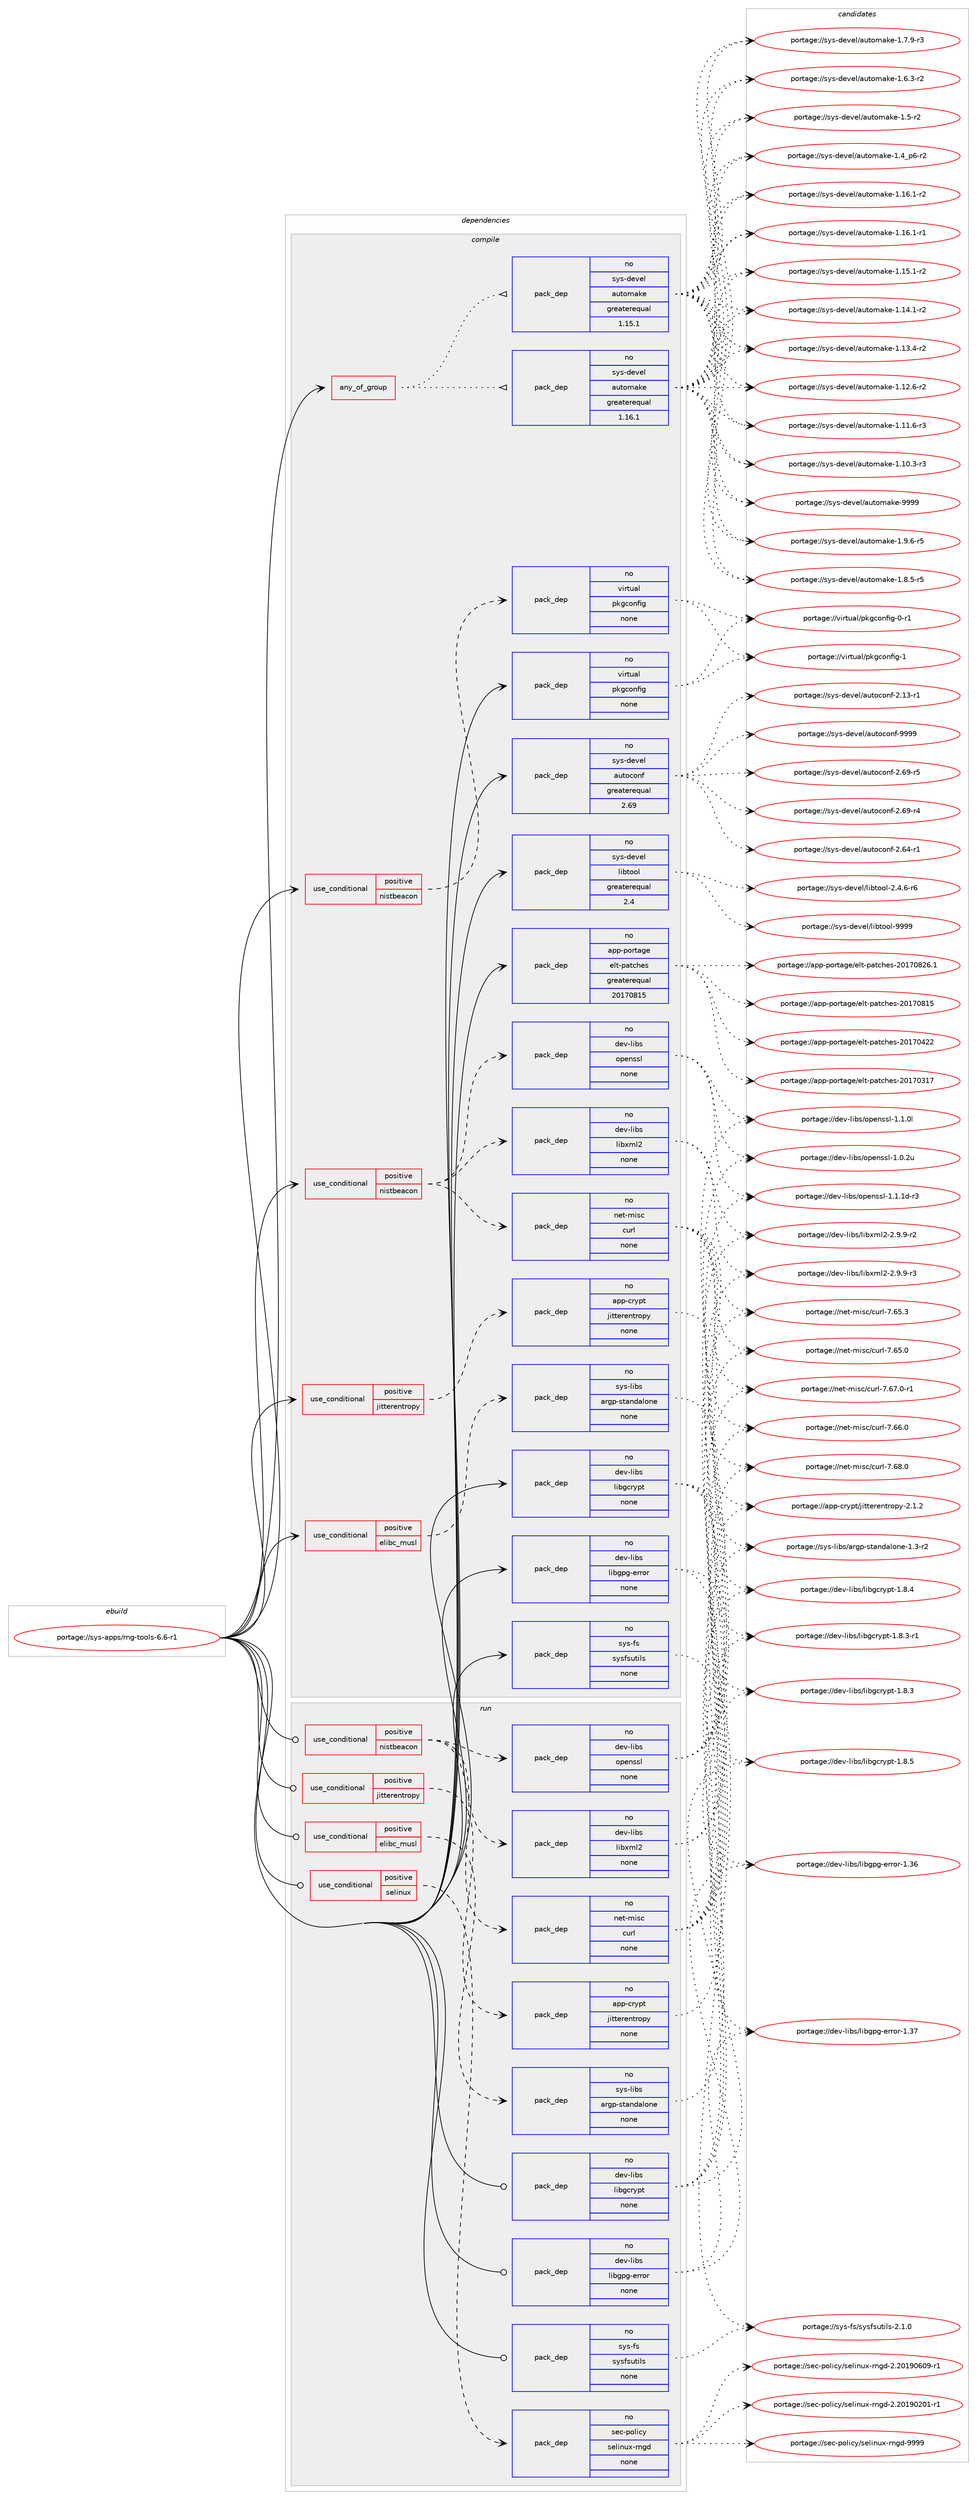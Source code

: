 digraph prolog {

# *************
# Graph options
# *************

newrank=true;
concentrate=true;
compound=true;
graph [rankdir=LR,fontname=Helvetica,fontsize=10,ranksep=1.5];#, ranksep=2.5, nodesep=0.2];
edge  [arrowhead=vee];
node  [fontname=Helvetica,fontsize=10];

# **********
# The ebuild
# **********

subgraph cluster_leftcol {
color=gray;
rank=same;
label=<<i>ebuild</i>>;
id [label="portage://sys-apps/rng-tools-6.6-r1", color=red, width=4, href="../sys-apps/rng-tools-6.6-r1.svg"];
}

# ****************
# The dependencies
# ****************

subgraph cluster_midcol {
color=gray;
label=<<i>dependencies</i>>;
subgraph cluster_compile {
fillcolor="#eeeeee";
style=filled;
label=<<i>compile</i>>;
subgraph any880 {
dependency37834 [label=<<TABLE BORDER="0" CELLBORDER="1" CELLSPACING="0" CELLPADDING="4"><TR><TD CELLPADDING="10">any_of_group</TD></TR></TABLE>>, shape=none, color=red];subgraph pack29173 {
dependency37835 [label=<<TABLE BORDER="0" CELLBORDER="1" CELLSPACING="0" CELLPADDING="4" WIDTH="220"><TR><TD ROWSPAN="6" CELLPADDING="30">pack_dep</TD></TR><TR><TD WIDTH="110">no</TD></TR><TR><TD>sys-devel</TD></TR><TR><TD>automake</TD></TR><TR><TD>greaterequal</TD></TR><TR><TD>1.16.1</TD></TR></TABLE>>, shape=none, color=blue];
}
dependency37834:e -> dependency37835:w [weight=20,style="dotted",arrowhead="oinv"];
subgraph pack29174 {
dependency37836 [label=<<TABLE BORDER="0" CELLBORDER="1" CELLSPACING="0" CELLPADDING="4" WIDTH="220"><TR><TD ROWSPAN="6" CELLPADDING="30">pack_dep</TD></TR><TR><TD WIDTH="110">no</TD></TR><TR><TD>sys-devel</TD></TR><TR><TD>automake</TD></TR><TR><TD>greaterequal</TD></TR><TR><TD>1.15.1</TD></TR></TABLE>>, shape=none, color=blue];
}
dependency37834:e -> dependency37836:w [weight=20,style="dotted",arrowhead="oinv"];
}
id:e -> dependency37834:w [weight=20,style="solid",arrowhead="vee"];
subgraph cond7738 {
dependency37837 [label=<<TABLE BORDER="0" CELLBORDER="1" CELLSPACING="0" CELLPADDING="4"><TR><TD ROWSPAN="3" CELLPADDING="10">use_conditional</TD></TR><TR><TD>positive</TD></TR><TR><TD>elibc_musl</TD></TR></TABLE>>, shape=none, color=red];
subgraph pack29175 {
dependency37838 [label=<<TABLE BORDER="0" CELLBORDER="1" CELLSPACING="0" CELLPADDING="4" WIDTH="220"><TR><TD ROWSPAN="6" CELLPADDING="30">pack_dep</TD></TR><TR><TD WIDTH="110">no</TD></TR><TR><TD>sys-libs</TD></TR><TR><TD>argp-standalone</TD></TR><TR><TD>none</TD></TR><TR><TD></TD></TR></TABLE>>, shape=none, color=blue];
}
dependency37837:e -> dependency37838:w [weight=20,style="dashed",arrowhead="vee"];
}
id:e -> dependency37837:w [weight=20,style="solid",arrowhead="vee"];
subgraph cond7739 {
dependency37839 [label=<<TABLE BORDER="0" CELLBORDER="1" CELLSPACING="0" CELLPADDING="4"><TR><TD ROWSPAN="3" CELLPADDING="10">use_conditional</TD></TR><TR><TD>positive</TD></TR><TR><TD>jitterentropy</TD></TR></TABLE>>, shape=none, color=red];
subgraph pack29176 {
dependency37840 [label=<<TABLE BORDER="0" CELLBORDER="1" CELLSPACING="0" CELLPADDING="4" WIDTH="220"><TR><TD ROWSPAN="6" CELLPADDING="30">pack_dep</TD></TR><TR><TD WIDTH="110">no</TD></TR><TR><TD>app-crypt</TD></TR><TR><TD>jitterentropy</TD></TR><TR><TD>none</TD></TR><TR><TD></TD></TR></TABLE>>, shape=none, color=blue];
}
dependency37839:e -> dependency37840:w [weight=20,style="dashed",arrowhead="vee"];
}
id:e -> dependency37839:w [weight=20,style="solid",arrowhead="vee"];
subgraph cond7740 {
dependency37841 [label=<<TABLE BORDER="0" CELLBORDER="1" CELLSPACING="0" CELLPADDING="4"><TR><TD ROWSPAN="3" CELLPADDING="10">use_conditional</TD></TR><TR><TD>positive</TD></TR><TR><TD>nistbeacon</TD></TR></TABLE>>, shape=none, color=red];
subgraph pack29177 {
dependency37842 [label=<<TABLE BORDER="0" CELLBORDER="1" CELLSPACING="0" CELLPADDING="4" WIDTH="220"><TR><TD ROWSPAN="6" CELLPADDING="30">pack_dep</TD></TR><TR><TD WIDTH="110">no</TD></TR><TR><TD>net-misc</TD></TR><TR><TD>curl</TD></TR><TR><TD>none</TD></TR><TR><TD></TD></TR></TABLE>>, shape=none, color=blue];
}
dependency37841:e -> dependency37842:w [weight=20,style="dashed",arrowhead="vee"];
subgraph pack29178 {
dependency37843 [label=<<TABLE BORDER="0" CELLBORDER="1" CELLSPACING="0" CELLPADDING="4" WIDTH="220"><TR><TD ROWSPAN="6" CELLPADDING="30">pack_dep</TD></TR><TR><TD WIDTH="110">no</TD></TR><TR><TD>dev-libs</TD></TR><TR><TD>libxml2</TD></TR><TR><TD>none</TD></TR><TR><TD></TD></TR></TABLE>>, shape=none, color=blue];
}
dependency37841:e -> dependency37843:w [weight=20,style="dashed",arrowhead="vee"];
subgraph pack29179 {
dependency37844 [label=<<TABLE BORDER="0" CELLBORDER="1" CELLSPACING="0" CELLPADDING="4" WIDTH="220"><TR><TD ROWSPAN="6" CELLPADDING="30">pack_dep</TD></TR><TR><TD WIDTH="110">no</TD></TR><TR><TD>dev-libs</TD></TR><TR><TD>openssl</TD></TR><TR><TD>none</TD></TR><TR><TD></TD></TR></TABLE>>, shape=none, color=blue];
}
dependency37841:e -> dependency37844:w [weight=20,style="dashed",arrowhead="vee"];
}
id:e -> dependency37841:w [weight=20,style="solid",arrowhead="vee"];
subgraph cond7741 {
dependency37845 [label=<<TABLE BORDER="0" CELLBORDER="1" CELLSPACING="0" CELLPADDING="4"><TR><TD ROWSPAN="3" CELLPADDING="10">use_conditional</TD></TR><TR><TD>positive</TD></TR><TR><TD>nistbeacon</TD></TR></TABLE>>, shape=none, color=red];
subgraph pack29180 {
dependency37846 [label=<<TABLE BORDER="0" CELLBORDER="1" CELLSPACING="0" CELLPADDING="4" WIDTH="220"><TR><TD ROWSPAN="6" CELLPADDING="30">pack_dep</TD></TR><TR><TD WIDTH="110">no</TD></TR><TR><TD>virtual</TD></TR><TR><TD>pkgconfig</TD></TR><TR><TD>none</TD></TR><TR><TD></TD></TR></TABLE>>, shape=none, color=blue];
}
dependency37845:e -> dependency37846:w [weight=20,style="dashed",arrowhead="vee"];
}
id:e -> dependency37845:w [weight=20,style="solid",arrowhead="vee"];
subgraph pack29181 {
dependency37847 [label=<<TABLE BORDER="0" CELLBORDER="1" CELLSPACING="0" CELLPADDING="4" WIDTH="220"><TR><TD ROWSPAN="6" CELLPADDING="30">pack_dep</TD></TR><TR><TD WIDTH="110">no</TD></TR><TR><TD>app-portage</TD></TR><TR><TD>elt-patches</TD></TR><TR><TD>greaterequal</TD></TR><TR><TD>20170815</TD></TR></TABLE>>, shape=none, color=blue];
}
id:e -> dependency37847:w [weight=20,style="solid",arrowhead="vee"];
subgraph pack29182 {
dependency37848 [label=<<TABLE BORDER="0" CELLBORDER="1" CELLSPACING="0" CELLPADDING="4" WIDTH="220"><TR><TD ROWSPAN="6" CELLPADDING="30">pack_dep</TD></TR><TR><TD WIDTH="110">no</TD></TR><TR><TD>dev-libs</TD></TR><TR><TD>libgcrypt</TD></TR><TR><TD>none</TD></TR><TR><TD></TD></TR></TABLE>>, shape=none, color=blue];
}
id:e -> dependency37848:w [weight=20,style="solid",arrowhead="vee"];
subgraph pack29183 {
dependency37849 [label=<<TABLE BORDER="0" CELLBORDER="1" CELLSPACING="0" CELLPADDING="4" WIDTH="220"><TR><TD ROWSPAN="6" CELLPADDING="30">pack_dep</TD></TR><TR><TD WIDTH="110">no</TD></TR><TR><TD>dev-libs</TD></TR><TR><TD>libgpg-error</TD></TR><TR><TD>none</TD></TR><TR><TD></TD></TR></TABLE>>, shape=none, color=blue];
}
id:e -> dependency37849:w [weight=20,style="solid",arrowhead="vee"];
subgraph pack29184 {
dependency37850 [label=<<TABLE BORDER="0" CELLBORDER="1" CELLSPACING="0" CELLPADDING="4" WIDTH="220"><TR><TD ROWSPAN="6" CELLPADDING="30">pack_dep</TD></TR><TR><TD WIDTH="110">no</TD></TR><TR><TD>sys-devel</TD></TR><TR><TD>autoconf</TD></TR><TR><TD>greaterequal</TD></TR><TR><TD>2.69</TD></TR></TABLE>>, shape=none, color=blue];
}
id:e -> dependency37850:w [weight=20,style="solid",arrowhead="vee"];
subgraph pack29185 {
dependency37851 [label=<<TABLE BORDER="0" CELLBORDER="1" CELLSPACING="0" CELLPADDING="4" WIDTH="220"><TR><TD ROWSPAN="6" CELLPADDING="30">pack_dep</TD></TR><TR><TD WIDTH="110">no</TD></TR><TR><TD>sys-devel</TD></TR><TR><TD>libtool</TD></TR><TR><TD>greaterequal</TD></TR><TR><TD>2.4</TD></TR></TABLE>>, shape=none, color=blue];
}
id:e -> dependency37851:w [weight=20,style="solid",arrowhead="vee"];
subgraph pack29186 {
dependency37852 [label=<<TABLE BORDER="0" CELLBORDER="1" CELLSPACING="0" CELLPADDING="4" WIDTH="220"><TR><TD ROWSPAN="6" CELLPADDING="30">pack_dep</TD></TR><TR><TD WIDTH="110">no</TD></TR><TR><TD>sys-fs</TD></TR><TR><TD>sysfsutils</TD></TR><TR><TD>none</TD></TR><TR><TD></TD></TR></TABLE>>, shape=none, color=blue];
}
id:e -> dependency37852:w [weight=20,style="solid",arrowhead="vee"];
subgraph pack29187 {
dependency37853 [label=<<TABLE BORDER="0" CELLBORDER="1" CELLSPACING="0" CELLPADDING="4" WIDTH="220"><TR><TD ROWSPAN="6" CELLPADDING="30">pack_dep</TD></TR><TR><TD WIDTH="110">no</TD></TR><TR><TD>virtual</TD></TR><TR><TD>pkgconfig</TD></TR><TR><TD>none</TD></TR><TR><TD></TD></TR></TABLE>>, shape=none, color=blue];
}
id:e -> dependency37853:w [weight=20,style="solid",arrowhead="vee"];
}
subgraph cluster_compileandrun {
fillcolor="#eeeeee";
style=filled;
label=<<i>compile and run</i>>;
}
subgraph cluster_run {
fillcolor="#eeeeee";
style=filled;
label=<<i>run</i>>;
subgraph cond7742 {
dependency37854 [label=<<TABLE BORDER="0" CELLBORDER="1" CELLSPACING="0" CELLPADDING="4"><TR><TD ROWSPAN="3" CELLPADDING="10">use_conditional</TD></TR><TR><TD>positive</TD></TR><TR><TD>elibc_musl</TD></TR></TABLE>>, shape=none, color=red];
subgraph pack29188 {
dependency37855 [label=<<TABLE BORDER="0" CELLBORDER="1" CELLSPACING="0" CELLPADDING="4" WIDTH="220"><TR><TD ROWSPAN="6" CELLPADDING="30">pack_dep</TD></TR><TR><TD WIDTH="110">no</TD></TR><TR><TD>sys-libs</TD></TR><TR><TD>argp-standalone</TD></TR><TR><TD>none</TD></TR><TR><TD></TD></TR></TABLE>>, shape=none, color=blue];
}
dependency37854:e -> dependency37855:w [weight=20,style="dashed",arrowhead="vee"];
}
id:e -> dependency37854:w [weight=20,style="solid",arrowhead="odot"];
subgraph cond7743 {
dependency37856 [label=<<TABLE BORDER="0" CELLBORDER="1" CELLSPACING="0" CELLPADDING="4"><TR><TD ROWSPAN="3" CELLPADDING="10">use_conditional</TD></TR><TR><TD>positive</TD></TR><TR><TD>jitterentropy</TD></TR></TABLE>>, shape=none, color=red];
subgraph pack29189 {
dependency37857 [label=<<TABLE BORDER="0" CELLBORDER="1" CELLSPACING="0" CELLPADDING="4" WIDTH="220"><TR><TD ROWSPAN="6" CELLPADDING="30">pack_dep</TD></TR><TR><TD WIDTH="110">no</TD></TR><TR><TD>app-crypt</TD></TR><TR><TD>jitterentropy</TD></TR><TR><TD>none</TD></TR><TR><TD></TD></TR></TABLE>>, shape=none, color=blue];
}
dependency37856:e -> dependency37857:w [weight=20,style="dashed",arrowhead="vee"];
}
id:e -> dependency37856:w [weight=20,style="solid",arrowhead="odot"];
subgraph cond7744 {
dependency37858 [label=<<TABLE BORDER="0" CELLBORDER="1" CELLSPACING="0" CELLPADDING="4"><TR><TD ROWSPAN="3" CELLPADDING="10">use_conditional</TD></TR><TR><TD>positive</TD></TR><TR><TD>nistbeacon</TD></TR></TABLE>>, shape=none, color=red];
subgraph pack29190 {
dependency37859 [label=<<TABLE BORDER="0" CELLBORDER="1" CELLSPACING="0" CELLPADDING="4" WIDTH="220"><TR><TD ROWSPAN="6" CELLPADDING="30">pack_dep</TD></TR><TR><TD WIDTH="110">no</TD></TR><TR><TD>net-misc</TD></TR><TR><TD>curl</TD></TR><TR><TD>none</TD></TR><TR><TD></TD></TR></TABLE>>, shape=none, color=blue];
}
dependency37858:e -> dependency37859:w [weight=20,style="dashed",arrowhead="vee"];
subgraph pack29191 {
dependency37860 [label=<<TABLE BORDER="0" CELLBORDER="1" CELLSPACING="0" CELLPADDING="4" WIDTH="220"><TR><TD ROWSPAN="6" CELLPADDING="30">pack_dep</TD></TR><TR><TD WIDTH="110">no</TD></TR><TR><TD>dev-libs</TD></TR><TR><TD>libxml2</TD></TR><TR><TD>none</TD></TR><TR><TD></TD></TR></TABLE>>, shape=none, color=blue];
}
dependency37858:e -> dependency37860:w [weight=20,style="dashed",arrowhead="vee"];
subgraph pack29192 {
dependency37861 [label=<<TABLE BORDER="0" CELLBORDER="1" CELLSPACING="0" CELLPADDING="4" WIDTH="220"><TR><TD ROWSPAN="6" CELLPADDING="30">pack_dep</TD></TR><TR><TD WIDTH="110">no</TD></TR><TR><TD>dev-libs</TD></TR><TR><TD>openssl</TD></TR><TR><TD>none</TD></TR><TR><TD></TD></TR></TABLE>>, shape=none, color=blue];
}
dependency37858:e -> dependency37861:w [weight=20,style="dashed",arrowhead="vee"];
}
id:e -> dependency37858:w [weight=20,style="solid",arrowhead="odot"];
subgraph cond7745 {
dependency37862 [label=<<TABLE BORDER="0" CELLBORDER="1" CELLSPACING="0" CELLPADDING="4"><TR><TD ROWSPAN="3" CELLPADDING="10">use_conditional</TD></TR><TR><TD>positive</TD></TR><TR><TD>selinux</TD></TR></TABLE>>, shape=none, color=red];
subgraph pack29193 {
dependency37863 [label=<<TABLE BORDER="0" CELLBORDER="1" CELLSPACING="0" CELLPADDING="4" WIDTH="220"><TR><TD ROWSPAN="6" CELLPADDING="30">pack_dep</TD></TR><TR><TD WIDTH="110">no</TD></TR><TR><TD>sec-policy</TD></TR><TR><TD>selinux-rngd</TD></TR><TR><TD>none</TD></TR><TR><TD></TD></TR></TABLE>>, shape=none, color=blue];
}
dependency37862:e -> dependency37863:w [weight=20,style="dashed",arrowhead="vee"];
}
id:e -> dependency37862:w [weight=20,style="solid",arrowhead="odot"];
subgraph pack29194 {
dependency37864 [label=<<TABLE BORDER="0" CELLBORDER="1" CELLSPACING="0" CELLPADDING="4" WIDTH="220"><TR><TD ROWSPAN="6" CELLPADDING="30">pack_dep</TD></TR><TR><TD WIDTH="110">no</TD></TR><TR><TD>dev-libs</TD></TR><TR><TD>libgcrypt</TD></TR><TR><TD>none</TD></TR><TR><TD></TD></TR></TABLE>>, shape=none, color=blue];
}
id:e -> dependency37864:w [weight=20,style="solid",arrowhead="odot"];
subgraph pack29195 {
dependency37865 [label=<<TABLE BORDER="0" CELLBORDER="1" CELLSPACING="0" CELLPADDING="4" WIDTH="220"><TR><TD ROWSPAN="6" CELLPADDING="30">pack_dep</TD></TR><TR><TD WIDTH="110">no</TD></TR><TR><TD>dev-libs</TD></TR><TR><TD>libgpg-error</TD></TR><TR><TD>none</TD></TR><TR><TD></TD></TR></TABLE>>, shape=none, color=blue];
}
id:e -> dependency37865:w [weight=20,style="solid",arrowhead="odot"];
subgraph pack29196 {
dependency37866 [label=<<TABLE BORDER="0" CELLBORDER="1" CELLSPACING="0" CELLPADDING="4" WIDTH="220"><TR><TD ROWSPAN="6" CELLPADDING="30">pack_dep</TD></TR><TR><TD WIDTH="110">no</TD></TR><TR><TD>sys-fs</TD></TR><TR><TD>sysfsutils</TD></TR><TR><TD>none</TD></TR><TR><TD></TD></TR></TABLE>>, shape=none, color=blue];
}
id:e -> dependency37866:w [weight=20,style="solid",arrowhead="odot"];
}
}

# **************
# The candidates
# **************

subgraph cluster_choices {
rank=same;
color=gray;
label=<<i>candidates</i>>;

subgraph choice29173 {
color=black;
nodesep=1;
choice115121115451001011181011084797117116111109971071014557575757 [label="portage://sys-devel/automake-9999", color=red, width=4,href="../sys-devel/automake-9999.svg"];
choice115121115451001011181011084797117116111109971071014549465746544511453 [label="portage://sys-devel/automake-1.9.6-r5", color=red, width=4,href="../sys-devel/automake-1.9.6-r5.svg"];
choice115121115451001011181011084797117116111109971071014549465646534511453 [label="portage://sys-devel/automake-1.8.5-r5", color=red, width=4,href="../sys-devel/automake-1.8.5-r5.svg"];
choice115121115451001011181011084797117116111109971071014549465546574511451 [label="portage://sys-devel/automake-1.7.9-r3", color=red, width=4,href="../sys-devel/automake-1.7.9-r3.svg"];
choice115121115451001011181011084797117116111109971071014549465446514511450 [label="portage://sys-devel/automake-1.6.3-r2", color=red, width=4,href="../sys-devel/automake-1.6.3-r2.svg"];
choice11512111545100101118101108479711711611110997107101454946534511450 [label="portage://sys-devel/automake-1.5-r2", color=red, width=4,href="../sys-devel/automake-1.5-r2.svg"];
choice115121115451001011181011084797117116111109971071014549465295112544511450 [label="portage://sys-devel/automake-1.4_p6-r2", color=red, width=4,href="../sys-devel/automake-1.4_p6-r2.svg"];
choice11512111545100101118101108479711711611110997107101454946495446494511450 [label="portage://sys-devel/automake-1.16.1-r2", color=red, width=4,href="../sys-devel/automake-1.16.1-r2.svg"];
choice11512111545100101118101108479711711611110997107101454946495446494511449 [label="portage://sys-devel/automake-1.16.1-r1", color=red, width=4,href="../sys-devel/automake-1.16.1-r1.svg"];
choice11512111545100101118101108479711711611110997107101454946495346494511450 [label="portage://sys-devel/automake-1.15.1-r2", color=red, width=4,href="../sys-devel/automake-1.15.1-r2.svg"];
choice11512111545100101118101108479711711611110997107101454946495246494511450 [label="portage://sys-devel/automake-1.14.1-r2", color=red, width=4,href="../sys-devel/automake-1.14.1-r2.svg"];
choice11512111545100101118101108479711711611110997107101454946495146524511450 [label="portage://sys-devel/automake-1.13.4-r2", color=red, width=4,href="../sys-devel/automake-1.13.4-r2.svg"];
choice11512111545100101118101108479711711611110997107101454946495046544511450 [label="portage://sys-devel/automake-1.12.6-r2", color=red, width=4,href="../sys-devel/automake-1.12.6-r2.svg"];
choice11512111545100101118101108479711711611110997107101454946494946544511451 [label="portage://sys-devel/automake-1.11.6-r3", color=red, width=4,href="../sys-devel/automake-1.11.6-r3.svg"];
choice11512111545100101118101108479711711611110997107101454946494846514511451 [label="portage://sys-devel/automake-1.10.3-r3", color=red, width=4,href="../sys-devel/automake-1.10.3-r3.svg"];
dependency37835:e -> choice115121115451001011181011084797117116111109971071014557575757:w [style=dotted,weight="100"];
dependency37835:e -> choice115121115451001011181011084797117116111109971071014549465746544511453:w [style=dotted,weight="100"];
dependency37835:e -> choice115121115451001011181011084797117116111109971071014549465646534511453:w [style=dotted,weight="100"];
dependency37835:e -> choice115121115451001011181011084797117116111109971071014549465546574511451:w [style=dotted,weight="100"];
dependency37835:e -> choice115121115451001011181011084797117116111109971071014549465446514511450:w [style=dotted,weight="100"];
dependency37835:e -> choice11512111545100101118101108479711711611110997107101454946534511450:w [style=dotted,weight="100"];
dependency37835:e -> choice115121115451001011181011084797117116111109971071014549465295112544511450:w [style=dotted,weight="100"];
dependency37835:e -> choice11512111545100101118101108479711711611110997107101454946495446494511450:w [style=dotted,weight="100"];
dependency37835:e -> choice11512111545100101118101108479711711611110997107101454946495446494511449:w [style=dotted,weight="100"];
dependency37835:e -> choice11512111545100101118101108479711711611110997107101454946495346494511450:w [style=dotted,weight="100"];
dependency37835:e -> choice11512111545100101118101108479711711611110997107101454946495246494511450:w [style=dotted,weight="100"];
dependency37835:e -> choice11512111545100101118101108479711711611110997107101454946495146524511450:w [style=dotted,weight="100"];
dependency37835:e -> choice11512111545100101118101108479711711611110997107101454946495046544511450:w [style=dotted,weight="100"];
dependency37835:e -> choice11512111545100101118101108479711711611110997107101454946494946544511451:w [style=dotted,weight="100"];
dependency37835:e -> choice11512111545100101118101108479711711611110997107101454946494846514511451:w [style=dotted,weight="100"];
}
subgraph choice29174 {
color=black;
nodesep=1;
choice115121115451001011181011084797117116111109971071014557575757 [label="portage://sys-devel/automake-9999", color=red, width=4,href="../sys-devel/automake-9999.svg"];
choice115121115451001011181011084797117116111109971071014549465746544511453 [label="portage://sys-devel/automake-1.9.6-r5", color=red, width=4,href="../sys-devel/automake-1.9.6-r5.svg"];
choice115121115451001011181011084797117116111109971071014549465646534511453 [label="portage://sys-devel/automake-1.8.5-r5", color=red, width=4,href="../sys-devel/automake-1.8.5-r5.svg"];
choice115121115451001011181011084797117116111109971071014549465546574511451 [label="portage://sys-devel/automake-1.7.9-r3", color=red, width=4,href="../sys-devel/automake-1.7.9-r3.svg"];
choice115121115451001011181011084797117116111109971071014549465446514511450 [label="portage://sys-devel/automake-1.6.3-r2", color=red, width=4,href="../sys-devel/automake-1.6.3-r2.svg"];
choice11512111545100101118101108479711711611110997107101454946534511450 [label="portage://sys-devel/automake-1.5-r2", color=red, width=4,href="../sys-devel/automake-1.5-r2.svg"];
choice115121115451001011181011084797117116111109971071014549465295112544511450 [label="portage://sys-devel/automake-1.4_p6-r2", color=red, width=4,href="../sys-devel/automake-1.4_p6-r2.svg"];
choice11512111545100101118101108479711711611110997107101454946495446494511450 [label="portage://sys-devel/automake-1.16.1-r2", color=red, width=4,href="../sys-devel/automake-1.16.1-r2.svg"];
choice11512111545100101118101108479711711611110997107101454946495446494511449 [label="portage://sys-devel/automake-1.16.1-r1", color=red, width=4,href="../sys-devel/automake-1.16.1-r1.svg"];
choice11512111545100101118101108479711711611110997107101454946495346494511450 [label="portage://sys-devel/automake-1.15.1-r2", color=red, width=4,href="../sys-devel/automake-1.15.1-r2.svg"];
choice11512111545100101118101108479711711611110997107101454946495246494511450 [label="portage://sys-devel/automake-1.14.1-r2", color=red, width=4,href="../sys-devel/automake-1.14.1-r2.svg"];
choice11512111545100101118101108479711711611110997107101454946495146524511450 [label="portage://sys-devel/automake-1.13.4-r2", color=red, width=4,href="../sys-devel/automake-1.13.4-r2.svg"];
choice11512111545100101118101108479711711611110997107101454946495046544511450 [label="portage://sys-devel/automake-1.12.6-r2", color=red, width=4,href="../sys-devel/automake-1.12.6-r2.svg"];
choice11512111545100101118101108479711711611110997107101454946494946544511451 [label="portage://sys-devel/automake-1.11.6-r3", color=red, width=4,href="../sys-devel/automake-1.11.6-r3.svg"];
choice11512111545100101118101108479711711611110997107101454946494846514511451 [label="portage://sys-devel/automake-1.10.3-r3", color=red, width=4,href="../sys-devel/automake-1.10.3-r3.svg"];
dependency37836:e -> choice115121115451001011181011084797117116111109971071014557575757:w [style=dotted,weight="100"];
dependency37836:e -> choice115121115451001011181011084797117116111109971071014549465746544511453:w [style=dotted,weight="100"];
dependency37836:e -> choice115121115451001011181011084797117116111109971071014549465646534511453:w [style=dotted,weight="100"];
dependency37836:e -> choice115121115451001011181011084797117116111109971071014549465546574511451:w [style=dotted,weight="100"];
dependency37836:e -> choice115121115451001011181011084797117116111109971071014549465446514511450:w [style=dotted,weight="100"];
dependency37836:e -> choice11512111545100101118101108479711711611110997107101454946534511450:w [style=dotted,weight="100"];
dependency37836:e -> choice115121115451001011181011084797117116111109971071014549465295112544511450:w [style=dotted,weight="100"];
dependency37836:e -> choice11512111545100101118101108479711711611110997107101454946495446494511450:w [style=dotted,weight="100"];
dependency37836:e -> choice11512111545100101118101108479711711611110997107101454946495446494511449:w [style=dotted,weight="100"];
dependency37836:e -> choice11512111545100101118101108479711711611110997107101454946495346494511450:w [style=dotted,weight="100"];
dependency37836:e -> choice11512111545100101118101108479711711611110997107101454946495246494511450:w [style=dotted,weight="100"];
dependency37836:e -> choice11512111545100101118101108479711711611110997107101454946495146524511450:w [style=dotted,weight="100"];
dependency37836:e -> choice11512111545100101118101108479711711611110997107101454946495046544511450:w [style=dotted,weight="100"];
dependency37836:e -> choice11512111545100101118101108479711711611110997107101454946494946544511451:w [style=dotted,weight="100"];
dependency37836:e -> choice11512111545100101118101108479711711611110997107101454946494846514511451:w [style=dotted,weight="100"];
}
subgraph choice29175 {
color=black;
nodesep=1;
choice11512111545108105981154797114103112451151169711010097108111110101454946514511450 [label="portage://sys-libs/argp-standalone-1.3-r2", color=red, width=4,href="../sys-libs/argp-standalone-1.3-r2.svg"];
dependency37838:e -> choice11512111545108105981154797114103112451151169711010097108111110101454946514511450:w [style=dotted,weight="100"];
}
subgraph choice29176 {
color=black;
nodesep=1;
choice97112112459911412111211647106105116116101114101110116114111112121455046494650 [label="portage://app-crypt/jitterentropy-2.1.2", color=red, width=4,href="../app-crypt/jitterentropy-2.1.2.svg"];
dependency37840:e -> choice97112112459911412111211647106105116116101114101110116114111112121455046494650:w [style=dotted,weight="100"];
}
subgraph choice29177 {
color=black;
nodesep=1;
choice1101011164510910511599479911711410845554654564648 [label="portage://net-misc/curl-7.68.0", color=red, width=4,href="../net-misc/curl-7.68.0.svg"];
choice11010111645109105115994799117114108455546545546484511449 [label="portage://net-misc/curl-7.67.0-r1", color=red, width=4,href="../net-misc/curl-7.67.0-r1.svg"];
choice1101011164510910511599479911711410845554654544648 [label="portage://net-misc/curl-7.66.0", color=red, width=4,href="../net-misc/curl-7.66.0.svg"];
choice1101011164510910511599479911711410845554654534651 [label="portage://net-misc/curl-7.65.3", color=red, width=4,href="../net-misc/curl-7.65.3.svg"];
choice1101011164510910511599479911711410845554654534648 [label="portage://net-misc/curl-7.65.0", color=red, width=4,href="../net-misc/curl-7.65.0.svg"];
dependency37842:e -> choice1101011164510910511599479911711410845554654564648:w [style=dotted,weight="100"];
dependency37842:e -> choice11010111645109105115994799117114108455546545546484511449:w [style=dotted,weight="100"];
dependency37842:e -> choice1101011164510910511599479911711410845554654544648:w [style=dotted,weight="100"];
dependency37842:e -> choice1101011164510910511599479911711410845554654534651:w [style=dotted,weight="100"];
dependency37842:e -> choice1101011164510910511599479911711410845554654534648:w [style=dotted,weight="100"];
}
subgraph choice29178 {
color=black;
nodesep=1;
choice10010111845108105981154710810598120109108504550465746574511451 [label="portage://dev-libs/libxml2-2.9.9-r3", color=red, width=4,href="../dev-libs/libxml2-2.9.9-r3.svg"];
choice10010111845108105981154710810598120109108504550465746574511450 [label="portage://dev-libs/libxml2-2.9.9-r2", color=red, width=4,href="../dev-libs/libxml2-2.9.9-r2.svg"];
dependency37843:e -> choice10010111845108105981154710810598120109108504550465746574511451:w [style=dotted,weight="100"];
dependency37843:e -> choice10010111845108105981154710810598120109108504550465746574511450:w [style=dotted,weight="100"];
}
subgraph choice29179 {
color=black;
nodesep=1;
choice1001011184510810598115471111121011101151151084549464946491004511451 [label="portage://dev-libs/openssl-1.1.1d-r3", color=red, width=4,href="../dev-libs/openssl-1.1.1d-r3.svg"];
choice100101118451081059811547111112101110115115108454946494648108 [label="portage://dev-libs/openssl-1.1.0l", color=red, width=4,href="../dev-libs/openssl-1.1.0l.svg"];
choice100101118451081059811547111112101110115115108454946484650117 [label="portage://dev-libs/openssl-1.0.2u", color=red, width=4,href="../dev-libs/openssl-1.0.2u.svg"];
dependency37844:e -> choice1001011184510810598115471111121011101151151084549464946491004511451:w [style=dotted,weight="100"];
dependency37844:e -> choice100101118451081059811547111112101110115115108454946494648108:w [style=dotted,weight="100"];
dependency37844:e -> choice100101118451081059811547111112101110115115108454946484650117:w [style=dotted,weight="100"];
}
subgraph choice29180 {
color=black;
nodesep=1;
choice1181051141161179710847112107103991111101021051034549 [label="portage://virtual/pkgconfig-1", color=red, width=4,href="../virtual/pkgconfig-1.svg"];
choice11810511411611797108471121071039911111010210510345484511449 [label="portage://virtual/pkgconfig-0-r1", color=red, width=4,href="../virtual/pkgconfig-0-r1.svg"];
dependency37846:e -> choice1181051141161179710847112107103991111101021051034549:w [style=dotted,weight="100"];
dependency37846:e -> choice11810511411611797108471121071039911111010210510345484511449:w [style=dotted,weight="100"];
}
subgraph choice29181 {
color=black;
nodesep=1;
choice971121124511211111411697103101471011081164511297116991041011154550484955485650544649 [label="portage://app-portage/elt-patches-20170826.1", color=red, width=4,href="../app-portage/elt-patches-20170826.1.svg"];
choice97112112451121111141169710310147101108116451129711699104101115455048495548564953 [label="portage://app-portage/elt-patches-20170815", color=red, width=4,href="../app-portage/elt-patches-20170815.svg"];
choice97112112451121111141169710310147101108116451129711699104101115455048495548525050 [label="portage://app-portage/elt-patches-20170422", color=red, width=4,href="../app-portage/elt-patches-20170422.svg"];
choice97112112451121111141169710310147101108116451129711699104101115455048495548514955 [label="portage://app-portage/elt-patches-20170317", color=red, width=4,href="../app-portage/elt-patches-20170317.svg"];
dependency37847:e -> choice971121124511211111411697103101471011081164511297116991041011154550484955485650544649:w [style=dotted,weight="100"];
dependency37847:e -> choice97112112451121111141169710310147101108116451129711699104101115455048495548564953:w [style=dotted,weight="100"];
dependency37847:e -> choice97112112451121111141169710310147101108116451129711699104101115455048495548525050:w [style=dotted,weight="100"];
dependency37847:e -> choice97112112451121111141169710310147101108116451129711699104101115455048495548514955:w [style=dotted,weight="100"];
}
subgraph choice29182 {
color=black;
nodesep=1;
choice1001011184510810598115471081059810399114121112116454946564653 [label="portage://dev-libs/libgcrypt-1.8.5", color=red, width=4,href="../dev-libs/libgcrypt-1.8.5.svg"];
choice1001011184510810598115471081059810399114121112116454946564652 [label="portage://dev-libs/libgcrypt-1.8.4", color=red, width=4,href="../dev-libs/libgcrypt-1.8.4.svg"];
choice10010111845108105981154710810598103991141211121164549465646514511449 [label="portage://dev-libs/libgcrypt-1.8.3-r1", color=red, width=4,href="../dev-libs/libgcrypt-1.8.3-r1.svg"];
choice1001011184510810598115471081059810399114121112116454946564651 [label="portage://dev-libs/libgcrypt-1.8.3", color=red, width=4,href="../dev-libs/libgcrypt-1.8.3.svg"];
dependency37848:e -> choice1001011184510810598115471081059810399114121112116454946564653:w [style=dotted,weight="100"];
dependency37848:e -> choice1001011184510810598115471081059810399114121112116454946564652:w [style=dotted,weight="100"];
dependency37848:e -> choice10010111845108105981154710810598103991141211121164549465646514511449:w [style=dotted,weight="100"];
dependency37848:e -> choice1001011184510810598115471081059810399114121112116454946564651:w [style=dotted,weight="100"];
}
subgraph choice29183 {
color=black;
nodesep=1;
choice10010111845108105981154710810598103112103451011141141111144549465155 [label="portage://dev-libs/libgpg-error-1.37", color=red, width=4,href="../dev-libs/libgpg-error-1.37.svg"];
choice10010111845108105981154710810598103112103451011141141111144549465154 [label="portage://dev-libs/libgpg-error-1.36", color=red, width=4,href="../dev-libs/libgpg-error-1.36.svg"];
dependency37849:e -> choice10010111845108105981154710810598103112103451011141141111144549465155:w [style=dotted,weight="100"];
dependency37849:e -> choice10010111845108105981154710810598103112103451011141141111144549465154:w [style=dotted,weight="100"];
}
subgraph choice29184 {
color=black;
nodesep=1;
choice115121115451001011181011084797117116111991111101024557575757 [label="portage://sys-devel/autoconf-9999", color=red, width=4,href="../sys-devel/autoconf-9999.svg"];
choice1151211154510010111810110847971171161119911111010245504654574511453 [label="portage://sys-devel/autoconf-2.69-r5", color=red, width=4,href="../sys-devel/autoconf-2.69-r5.svg"];
choice1151211154510010111810110847971171161119911111010245504654574511452 [label="portage://sys-devel/autoconf-2.69-r4", color=red, width=4,href="../sys-devel/autoconf-2.69-r4.svg"];
choice1151211154510010111810110847971171161119911111010245504654524511449 [label="portage://sys-devel/autoconf-2.64-r1", color=red, width=4,href="../sys-devel/autoconf-2.64-r1.svg"];
choice1151211154510010111810110847971171161119911111010245504649514511449 [label="portage://sys-devel/autoconf-2.13-r1", color=red, width=4,href="../sys-devel/autoconf-2.13-r1.svg"];
dependency37850:e -> choice115121115451001011181011084797117116111991111101024557575757:w [style=dotted,weight="100"];
dependency37850:e -> choice1151211154510010111810110847971171161119911111010245504654574511453:w [style=dotted,weight="100"];
dependency37850:e -> choice1151211154510010111810110847971171161119911111010245504654574511452:w [style=dotted,weight="100"];
dependency37850:e -> choice1151211154510010111810110847971171161119911111010245504654524511449:w [style=dotted,weight="100"];
dependency37850:e -> choice1151211154510010111810110847971171161119911111010245504649514511449:w [style=dotted,weight="100"];
}
subgraph choice29185 {
color=black;
nodesep=1;
choice1151211154510010111810110847108105981161111111084557575757 [label="portage://sys-devel/libtool-9999", color=red, width=4,href="../sys-devel/libtool-9999.svg"];
choice1151211154510010111810110847108105981161111111084550465246544511454 [label="portage://sys-devel/libtool-2.4.6-r6", color=red, width=4,href="../sys-devel/libtool-2.4.6-r6.svg"];
dependency37851:e -> choice1151211154510010111810110847108105981161111111084557575757:w [style=dotted,weight="100"];
dependency37851:e -> choice1151211154510010111810110847108105981161111111084550465246544511454:w [style=dotted,weight="100"];
}
subgraph choice29186 {
color=black;
nodesep=1;
choice1151211154510211547115121115102115117116105108115455046494648 [label="portage://sys-fs/sysfsutils-2.1.0", color=red, width=4,href="../sys-fs/sysfsutils-2.1.0.svg"];
dependency37852:e -> choice1151211154510211547115121115102115117116105108115455046494648:w [style=dotted,weight="100"];
}
subgraph choice29187 {
color=black;
nodesep=1;
choice1181051141161179710847112107103991111101021051034549 [label="portage://virtual/pkgconfig-1", color=red, width=4,href="../virtual/pkgconfig-1.svg"];
choice11810511411611797108471121071039911111010210510345484511449 [label="portage://virtual/pkgconfig-0-r1", color=red, width=4,href="../virtual/pkgconfig-0-r1.svg"];
dependency37853:e -> choice1181051141161179710847112107103991111101021051034549:w [style=dotted,weight="100"];
dependency37853:e -> choice11810511411611797108471121071039911111010210510345484511449:w [style=dotted,weight="100"];
}
subgraph choice29188 {
color=black;
nodesep=1;
choice11512111545108105981154797114103112451151169711010097108111110101454946514511450 [label="portage://sys-libs/argp-standalone-1.3-r2", color=red, width=4,href="../sys-libs/argp-standalone-1.3-r2.svg"];
dependency37855:e -> choice11512111545108105981154797114103112451151169711010097108111110101454946514511450:w [style=dotted,weight="100"];
}
subgraph choice29189 {
color=black;
nodesep=1;
choice97112112459911412111211647106105116116101114101110116114111112121455046494650 [label="portage://app-crypt/jitterentropy-2.1.2", color=red, width=4,href="../app-crypt/jitterentropy-2.1.2.svg"];
dependency37857:e -> choice97112112459911412111211647106105116116101114101110116114111112121455046494650:w [style=dotted,weight="100"];
}
subgraph choice29190 {
color=black;
nodesep=1;
choice1101011164510910511599479911711410845554654564648 [label="portage://net-misc/curl-7.68.0", color=red, width=4,href="../net-misc/curl-7.68.0.svg"];
choice11010111645109105115994799117114108455546545546484511449 [label="portage://net-misc/curl-7.67.0-r1", color=red, width=4,href="../net-misc/curl-7.67.0-r1.svg"];
choice1101011164510910511599479911711410845554654544648 [label="portage://net-misc/curl-7.66.0", color=red, width=4,href="../net-misc/curl-7.66.0.svg"];
choice1101011164510910511599479911711410845554654534651 [label="portage://net-misc/curl-7.65.3", color=red, width=4,href="../net-misc/curl-7.65.3.svg"];
choice1101011164510910511599479911711410845554654534648 [label="portage://net-misc/curl-7.65.0", color=red, width=4,href="../net-misc/curl-7.65.0.svg"];
dependency37859:e -> choice1101011164510910511599479911711410845554654564648:w [style=dotted,weight="100"];
dependency37859:e -> choice11010111645109105115994799117114108455546545546484511449:w [style=dotted,weight="100"];
dependency37859:e -> choice1101011164510910511599479911711410845554654544648:w [style=dotted,weight="100"];
dependency37859:e -> choice1101011164510910511599479911711410845554654534651:w [style=dotted,weight="100"];
dependency37859:e -> choice1101011164510910511599479911711410845554654534648:w [style=dotted,weight="100"];
}
subgraph choice29191 {
color=black;
nodesep=1;
choice10010111845108105981154710810598120109108504550465746574511451 [label="portage://dev-libs/libxml2-2.9.9-r3", color=red, width=4,href="../dev-libs/libxml2-2.9.9-r3.svg"];
choice10010111845108105981154710810598120109108504550465746574511450 [label="portage://dev-libs/libxml2-2.9.9-r2", color=red, width=4,href="../dev-libs/libxml2-2.9.9-r2.svg"];
dependency37860:e -> choice10010111845108105981154710810598120109108504550465746574511451:w [style=dotted,weight="100"];
dependency37860:e -> choice10010111845108105981154710810598120109108504550465746574511450:w [style=dotted,weight="100"];
}
subgraph choice29192 {
color=black;
nodesep=1;
choice1001011184510810598115471111121011101151151084549464946491004511451 [label="portage://dev-libs/openssl-1.1.1d-r3", color=red, width=4,href="../dev-libs/openssl-1.1.1d-r3.svg"];
choice100101118451081059811547111112101110115115108454946494648108 [label="portage://dev-libs/openssl-1.1.0l", color=red, width=4,href="../dev-libs/openssl-1.1.0l.svg"];
choice100101118451081059811547111112101110115115108454946484650117 [label="portage://dev-libs/openssl-1.0.2u", color=red, width=4,href="../dev-libs/openssl-1.0.2u.svg"];
dependency37861:e -> choice1001011184510810598115471111121011101151151084549464946491004511451:w [style=dotted,weight="100"];
dependency37861:e -> choice100101118451081059811547111112101110115115108454946494648108:w [style=dotted,weight="100"];
dependency37861:e -> choice100101118451081059811547111112101110115115108454946484650117:w [style=dotted,weight="100"];
}
subgraph choice29193 {
color=black;
nodesep=1;
choice11510199451121111081059912147115101108105110117120451141101031004557575757 [label="portage://sec-policy/selinux-rngd-9999", color=red, width=4,href="../sec-policy/selinux-rngd-9999.svg"];
choice115101994511211110810599121471151011081051101171204511411010310045504650484957485448574511449 [label="portage://sec-policy/selinux-rngd-2.20190609-r1", color=red, width=4,href="../sec-policy/selinux-rngd-2.20190609-r1.svg"];
choice115101994511211110810599121471151011081051101171204511411010310045504650484957485048494511449 [label="portage://sec-policy/selinux-rngd-2.20190201-r1", color=red, width=4,href="../sec-policy/selinux-rngd-2.20190201-r1.svg"];
dependency37863:e -> choice11510199451121111081059912147115101108105110117120451141101031004557575757:w [style=dotted,weight="100"];
dependency37863:e -> choice115101994511211110810599121471151011081051101171204511411010310045504650484957485448574511449:w [style=dotted,weight="100"];
dependency37863:e -> choice115101994511211110810599121471151011081051101171204511411010310045504650484957485048494511449:w [style=dotted,weight="100"];
}
subgraph choice29194 {
color=black;
nodesep=1;
choice1001011184510810598115471081059810399114121112116454946564653 [label="portage://dev-libs/libgcrypt-1.8.5", color=red, width=4,href="../dev-libs/libgcrypt-1.8.5.svg"];
choice1001011184510810598115471081059810399114121112116454946564652 [label="portage://dev-libs/libgcrypt-1.8.4", color=red, width=4,href="../dev-libs/libgcrypt-1.8.4.svg"];
choice10010111845108105981154710810598103991141211121164549465646514511449 [label="portage://dev-libs/libgcrypt-1.8.3-r1", color=red, width=4,href="../dev-libs/libgcrypt-1.8.3-r1.svg"];
choice1001011184510810598115471081059810399114121112116454946564651 [label="portage://dev-libs/libgcrypt-1.8.3", color=red, width=4,href="../dev-libs/libgcrypt-1.8.3.svg"];
dependency37864:e -> choice1001011184510810598115471081059810399114121112116454946564653:w [style=dotted,weight="100"];
dependency37864:e -> choice1001011184510810598115471081059810399114121112116454946564652:w [style=dotted,weight="100"];
dependency37864:e -> choice10010111845108105981154710810598103991141211121164549465646514511449:w [style=dotted,weight="100"];
dependency37864:e -> choice1001011184510810598115471081059810399114121112116454946564651:w [style=dotted,weight="100"];
}
subgraph choice29195 {
color=black;
nodesep=1;
choice10010111845108105981154710810598103112103451011141141111144549465155 [label="portage://dev-libs/libgpg-error-1.37", color=red, width=4,href="../dev-libs/libgpg-error-1.37.svg"];
choice10010111845108105981154710810598103112103451011141141111144549465154 [label="portage://dev-libs/libgpg-error-1.36", color=red, width=4,href="../dev-libs/libgpg-error-1.36.svg"];
dependency37865:e -> choice10010111845108105981154710810598103112103451011141141111144549465155:w [style=dotted,weight="100"];
dependency37865:e -> choice10010111845108105981154710810598103112103451011141141111144549465154:w [style=dotted,weight="100"];
}
subgraph choice29196 {
color=black;
nodesep=1;
choice1151211154510211547115121115102115117116105108115455046494648 [label="portage://sys-fs/sysfsutils-2.1.0", color=red, width=4,href="../sys-fs/sysfsutils-2.1.0.svg"];
dependency37866:e -> choice1151211154510211547115121115102115117116105108115455046494648:w [style=dotted,weight="100"];
}
}

}
